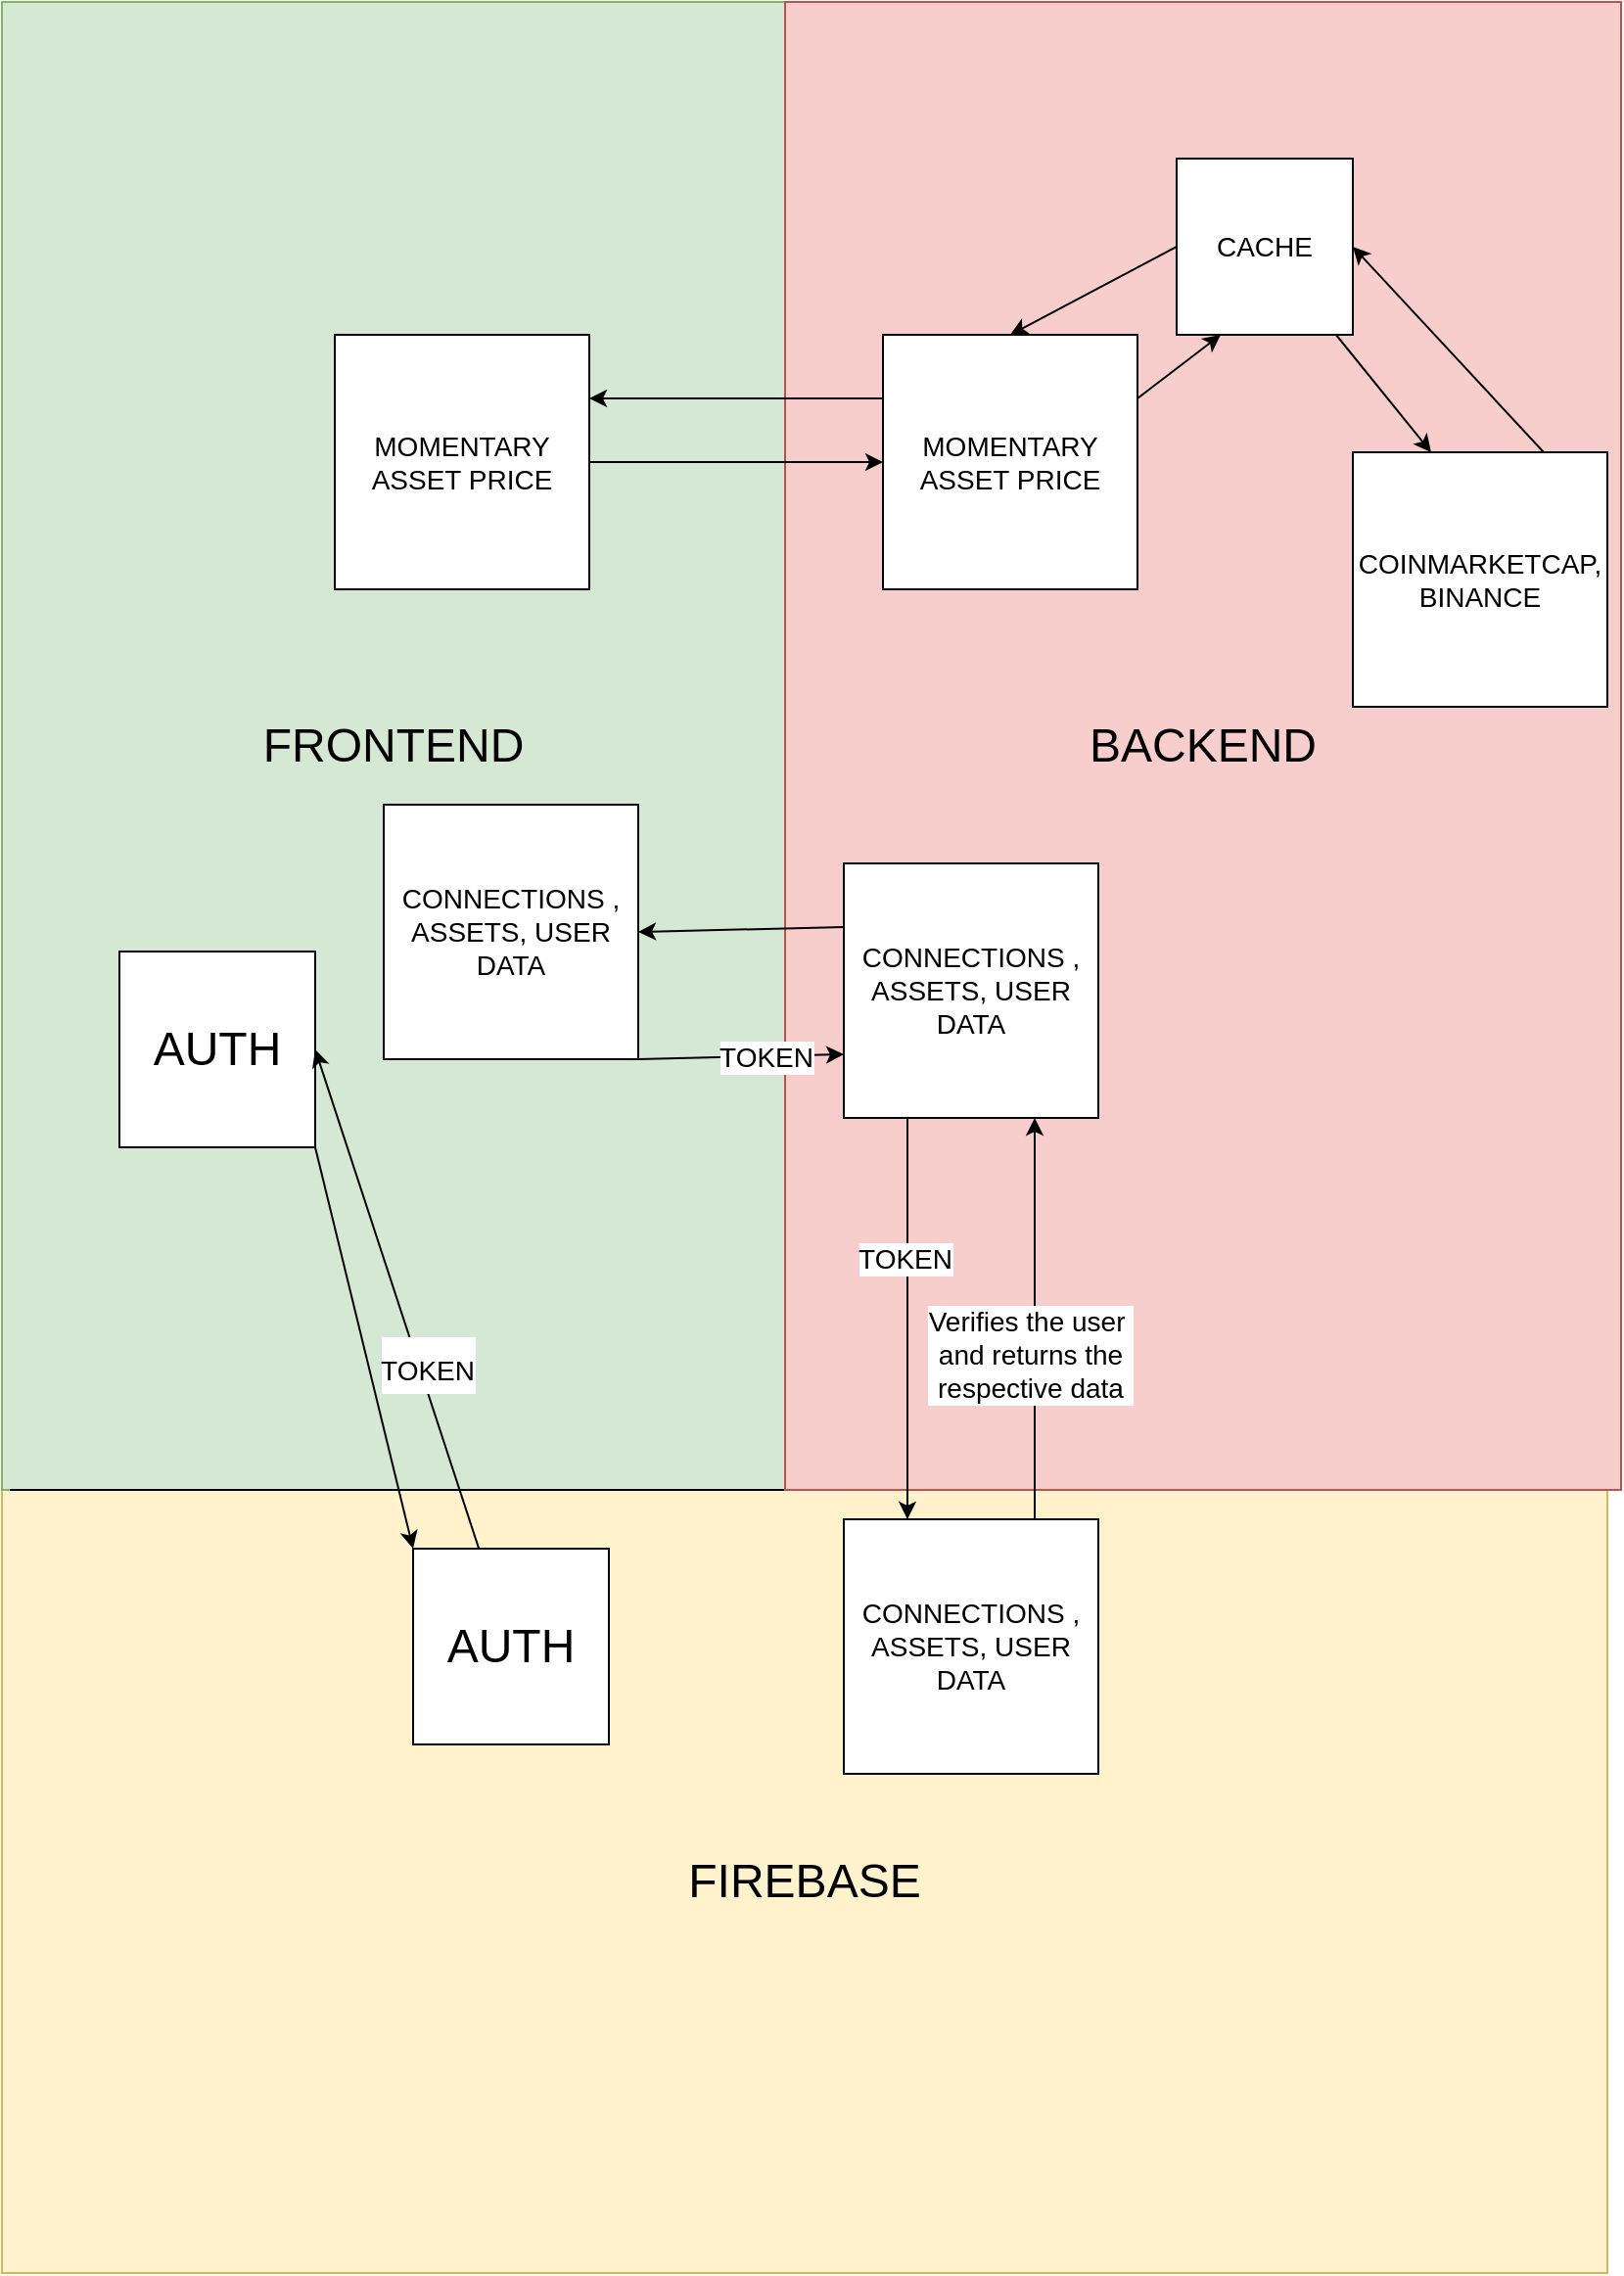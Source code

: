 <mxfile version="20.7.4" type="device"><diagram id="Aj8yGCMwPeEUd9Tn6gUP" name="Page-1"><mxGraphModel dx="778" dy="407" grid="1" gridSize="10" guides="1" tooltips="1" connect="1" arrows="1" fold="1" page="1" pageScale="1" pageWidth="827" pageHeight="1169" math="0" shadow="0"><root><mxCell id="0"/><mxCell id="1" parent="0"/><mxCell id="IDzJkv0BjvZNM6f4zrpl-10" value="FIREBASE" style="rounded=0;whiteSpace=wrap;html=1;fontSize=24;fillColor=#fff2cc;strokeColor=#d6b656;movable=0;resizable=0;rotatable=0;deletable=0;editable=0;connectable=0;" vertex="1" parent="1"><mxGeometry y="760" width="820" height="400" as="geometry"/></mxCell><mxCell id="IDzJkv0BjvZNM6f4zrpl-8" value="FRONTEND" style="rounded=0;whiteSpace=wrap;html=1;fontSize=24;fillColor=#d5e8d4;strokeColor=#82b366;movable=0;resizable=0;rotatable=0;deletable=0;editable=0;connectable=0;" vertex="1" parent="1"><mxGeometry width="400" height="760" as="geometry"/></mxCell><mxCell id="IDzJkv0BjvZNM6f4zrpl-1" value="&lt;font style=&quot;font-size: 24px;&quot;&gt;AUTH&lt;/font&gt;" style="whiteSpace=wrap;html=1;aspect=fixed;" vertex="1" parent="1"><mxGeometry x="60" y="485" width="100" height="100" as="geometry"/></mxCell><mxCell id="IDzJkv0BjvZNM6f4zrpl-4" value="" style="endArrow=none;html=1;rounded=0;" edge="1" parent="1"><mxGeometry width="50" height="50" relative="1" as="geometry"><mxPoint x="4" y="760" as="sourcePoint"/><mxPoint x="824" y="760" as="targetPoint"/></mxGeometry></mxCell><mxCell id="IDzJkv0BjvZNM6f4zrpl-5" value="" style="endArrow=none;html=1;rounded=0;" edge="1" parent="1"><mxGeometry width="50" height="50" relative="1" as="geometry"><mxPoint x="400" as="sourcePoint"/><mxPoint x="400" y="760" as="targetPoint"/></mxGeometry></mxCell><mxCell id="IDzJkv0BjvZNM6f4zrpl-6" value="&lt;font style=&quot;font-size: 24px;&quot;&gt;AUTH&lt;/font&gt;" style="whiteSpace=wrap;html=1;aspect=fixed;" vertex="1" parent="1"><mxGeometry x="210" y="790" width="100" height="100" as="geometry"/></mxCell><mxCell id="IDzJkv0BjvZNM6f4zrpl-7" value="" style="endArrow=classic;html=1;rounded=0;fontSize=24;exitX=1;exitY=1;exitDx=0;exitDy=0;entryX=0;entryY=0;entryDx=0;entryDy=0;" edge="1" parent="1" source="IDzJkv0BjvZNM6f4zrpl-1" target="IDzJkv0BjvZNM6f4zrpl-6"><mxGeometry width="50" height="50" relative="1" as="geometry"><mxPoint x="770" y="580" as="sourcePoint"/><mxPoint x="820" y="530" as="targetPoint"/></mxGeometry></mxCell><mxCell id="IDzJkv0BjvZNM6f4zrpl-9" value="BACKEND" style="rounded=0;whiteSpace=wrap;html=1;fontSize=24;fillColor=#f8cecc;strokeColor=#b85450;movable=0;resizable=0;rotatable=0;deletable=0;editable=0;connectable=0;" vertex="1" parent="1"><mxGeometry x="400" width="427" height="760" as="geometry"/></mxCell><mxCell id="IDzJkv0BjvZNM6f4zrpl-11" value="" style="endArrow=classic;html=1;rounded=0;fontSize=24;entryX=1;entryY=0.5;entryDx=0;entryDy=0;" edge="1" parent="1" source="IDzJkv0BjvZNM6f4zrpl-6" target="IDzJkv0BjvZNM6f4zrpl-1"><mxGeometry width="50" height="50" relative="1" as="geometry"><mxPoint x="710" y="850" as="sourcePoint"/><mxPoint x="760" y="800" as="targetPoint"/></mxGeometry></mxCell><mxCell id="IDzJkv0BjvZNM6f4zrpl-12" value="&lt;font style=&quot;font-size: 14px;&quot;&gt;TOKEN&lt;/font&gt;" style="edgeLabel;html=1;align=center;verticalAlign=middle;resizable=0;points=[];fontSize=24;" vertex="1" connectable="0" parent="IDzJkv0BjvZNM6f4zrpl-11"><mxGeometry x="-0.261" y="-4" relative="1" as="geometry"><mxPoint y="1" as="offset"/></mxGeometry></mxCell><mxCell id="IDzJkv0BjvZNM6f4zrpl-13" value="CONNECTIONS , ASSETS, USER DATA" style="whiteSpace=wrap;html=1;aspect=fixed;fontSize=14;" vertex="1" parent="1"><mxGeometry x="195" y="410" width="130" height="130" as="geometry"/></mxCell><mxCell id="IDzJkv0BjvZNM6f4zrpl-14" value="CONNECTIONS , ASSETS, USER DATA" style="whiteSpace=wrap;html=1;aspect=fixed;fontSize=14;" vertex="1" parent="1"><mxGeometry x="430" y="440" width="130" height="130" as="geometry"/></mxCell><mxCell id="IDzJkv0BjvZNM6f4zrpl-15" value="CONNECTIONS , ASSETS, USER DATA" style="whiteSpace=wrap;html=1;aspect=fixed;fontSize=14;" vertex="1" parent="1"><mxGeometry x="430" y="775" width="130" height="130" as="geometry"/></mxCell><mxCell id="IDzJkv0BjvZNM6f4zrpl-18" value="" style="endArrow=classic;html=1;rounded=0;fontSize=14;exitX=0.25;exitY=1;exitDx=0;exitDy=0;entryX=0.25;entryY=0;entryDx=0;entryDy=0;" edge="1" parent="1" source="IDzJkv0BjvZNM6f4zrpl-14" target="IDzJkv0BjvZNM6f4zrpl-15"><mxGeometry width="50" height="50" relative="1" as="geometry"><mxPoint x="710" y="600" as="sourcePoint"/><mxPoint x="760" y="550" as="targetPoint"/></mxGeometry></mxCell><mxCell id="IDzJkv0BjvZNM6f4zrpl-33" value="TOKEN" style="edgeLabel;html=1;align=center;verticalAlign=middle;resizable=0;points=[];fontSize=14;" vertex="1" connectable="0" parent="IDzJkv0BjvZNM6f4zrpl-18"><mxGeometry x="-0.3" y="-2" relative="1" as="geometry"><mxPoint as="offset"/></mxGeometry></mxCell><mxCell id="IDzJkv0BjvZNM6f4zrpl-19" value="" style="endArrow=classic;html=1;rounded=0;fontSize=14;exitX=1;exitY=1;exitDx=0;exitDy=0;entryX=0;entryY=0.75;entryDx=0;entryDy=0;" edge="1" parent="1" source="IDzJkv0BjvZNM6f4zrpl-13" target="IDzJkv0BjvZNM6f4zrpl-14"><mxGeometry width="50" height="50" relative="1" as="geometry"><mxPoint x="710" y="600" as="sourcePoint"/><mxPoint x="760" y="550" as="targetPoint"/></mxGeometry></mxCell><mxCell id="IDzJkv0BjvZNM6f4zrpl-32" value="TOKEN" style="edgeLabel;html=1;align=center;verticalAlign=middle;resizable=0;points=[];fontSize=14;" vertex="1" connectable="0" parent="IDzJkv0BjvZNM6f4zrpl-19"><mxGeometry x="0.232" relative="1" as="geometry"><mxPoint as="offset"/></mxGeometry></mxCell><mxCell id="IDzJkv0BjvZNM6f4zrpl-20" value="" style="endArrow=classic;html=1;rounded=0;fontSize=14;exitX=0.75;exitY=0;exitDx=0;exitDy=0;entryX=0.75;entryY=1;entryDx=0;entryDy=0;" edge="1" parent="1" source="IDzJkv0BjvZNM6f4zrpl-15" target="IDzJkv0BjvZNM6f4zrpl-14"><mxGeometry width="50" height="50" relative="1" as="geometry"><mxPoint x="472.5" y="580" as="sourcePoint"/><mxPoint x="580" y="600" as="targetPoint"/></mxGeometry></mxCell><mxCell id="IDzJkv0BjvZNM6f4zrpl-34" value="Verifies the user&amp;nbsp;&lt;br&gt;and returns the&lt;br&gt;respective data" style="edgeLabel;html=1;align=center;verticalAlign=middle;resizable=0;points=[];fontSize=14;" vertex="1" connectable="0" parent="IDzJkv0BjvZNM6f4zrpl-20"><mxGeometry x="-0.177" y="3" relative="1" as="geometry"><mxPoint as="offset"/></mxGeometry></mxCell><mxCell id="IDzJkv0BjvZNM6f4zrpl-21" value="" style="endArrow=classic;html=1;rounded=0;fontSize=14;exitX=0;exitY=0.25;exitDx=0;exitDy=0;entryX=1;entryY=0.5;entryDx=0;entryDy=0;" edge="1" parent="1" source="IDzJkv0BjvZNM6f4zrpl-14" target="IDzJkv0BjvZNM6f4zrpl-13"><mxGeometry width="50" height="50" relative="1" as="geometry"><mxPoint x="390.0" y="550" as="sourcePoint"/><mxPoint x="440.0" y="547.5" as="targetPoint"/></mxGeometry></mxCell><mxCell id="IDzJkv0BjvZNM6f4zrpl-22" value="MOMENTARY ASSET PRICE" style="whiteSpace=wrap;html=1;aspect=fixed;fontSize=14;" vertex="1" parent="1"><mxGeometry x="170" y="170" width="130" height="130" as="geometry"/></mxCell><mxCell id="IDzJkv0BjvZNM6f4zrpl-23" value="MOMENTARY ASSET PRICE" style="whiteSpace=wrap;html=1;aspect=fixed;fontSize=14;" vertex="1" parent="1"><mxGeometry x="450" y="170" width="130" height="130" as="geometry"/></mxCell><mxCell id="IDzJkv0BjvZNM6f4zrpl-24" value="CACHE" style="whiteSpace=wrap;html=1;aspect=fixed;fontSize=14;" vertex="1" parent="1"><mxGeometry x="600" y="80" width="90" height="90" as="geometry"/></mxCell><mxCell id="IDzJkv0BjvZNM6f4zrpl-25" value="" style="endArrow=classic;html=1;rounded=0;fontSize=14;entryX=0;entryY=0.5;entryDx=0;entryDy=0;" edge="1" parent="1" source="IDzJkv0BjvZNM6f4zrpl-22" target="IDzJkv0BjvZNM6f4zrpl-23"><mxGeometry width="50" height="50" relative="1" as="geometry"><mxPoint x="570" y="480" as="sourcePoint"/><mxPoint x="620" y="430" as="targetPoint"/></mxGeometry></mxCell><mxCell id="IDzJkv0BjvZNM6f4zrpl-26" value="" style="endArrow=classic;html=1;rounded=0;fontSize=14;entryX=0.25;entryY=1;entryDx=0;entryDy=0;exitX=1;exitY=0.25;exitDx=0;exitDy=0;" edge="1" parent="1" source="IDzJkv0BjvZNM6f4zrpl-23" target="IDzJkv0BjvZNM6f4zrpl-24"><mxGeometry width="50" height="50" relative="1" as="geometry"><mxPoint x="580" y="220" as="sourcePoint"/><mxPoint x="730" y="220" as="targetPoint"/></mxGeometry></mxCell><mxCell id="IDzJkv0BjvZNM6f4zrpl-27" value="" style="endArrow=classic;html=1;rounded=0;fontSize=14;" edge="1" parent="1" source="IDzJkv0BjvZNM6f4zrpl-24"><mxGeometry width="50" height="50" relative="1" as="geometry"><mxPoint x="590" y="230" as="sourcePoint"/><mxPoint x="730" y="230" as="targetPoint"/></mxGeometry></mxCell><mxCell id="IDzJkv0BjvZNM6f4zrpl-28" value="COINMARKETCAP, BINANCE" style="whiteSpace=wrap;html=1;aspect=fixed;fontSize=14;" vertex="1" parent="1"><mxGeometry x="690" y="230" width="130" height="130" as="geometry"/></mxCell><mxCell id="IDzJkv0BjvZNM6f4zrpl-29" value="" style="endArrow=classic;html=1;rounded=0;fontSize=14;entryX=1;entryY=0.5;entryDx=0;entryDy=0;exitX=0.75;exitY=0;exitDx=0;exitDy=0;" edge="1" parent="1" source="IDzJkv0BjvZNM6f4zrpl-28" target="IDzJkv0BjvZNM6f4zrpl-24"><mxGeometry width="50" height="50" relative="1" as="geometry"><mxPoint x="691.429" y="180" as="sourcePoint"/><mxPoint x="740" y="240" as="targetPoint"/></mxGeometry></mxCell><mxCell id="IDzJkv0BjvZNM6f4zrpl-30" value="" style="endArrow=classic;html=1;rounded=0;fontSize=14;entryX=0.5;entryY=0;entryDx=0;entryDy=0;exitX=0;exitY=0.5;exitDx=0;exitDy=0;" edge="1" parent="1" source="IDzJkv0BjvZNM6f4zrpl-24" target="IDzJkv0BjvZNM6f4zrpl-23"><mxGeometry width="50" height="50" relative="1" as="geometry"><mxPoint x="765" y="240" as="sourcePoint"/><mxPoint x="700" y="135" as="targetPoint"/></mxGeometry></mxCell><mxCell id="IDzJkv0BjvZNM6f4zrpl-31" value="" style="endArrow=classic;html=1;rounded=0;fontSize=14;entryX=1;entryY=0.25;entryDx=0;entryDy=0;exitX=0;exitY=0.25;exitDx=0;exitDy=0;" edge="1" parent="1" source="IDzJkv0BjvZNM6f4zrpl-23" target="IDzJkv0BjvZNM6f4zrpl-22"><mxGeometry width="50" height="50" relative="1" as="geometry"><mxPoint x="610" y="135" as="sourcePoint"/><mxPoint x="525" y="180" as="targetPoint"/></mxGeometry></mxCell></root></mxGraphModel></diagram></mxfile>